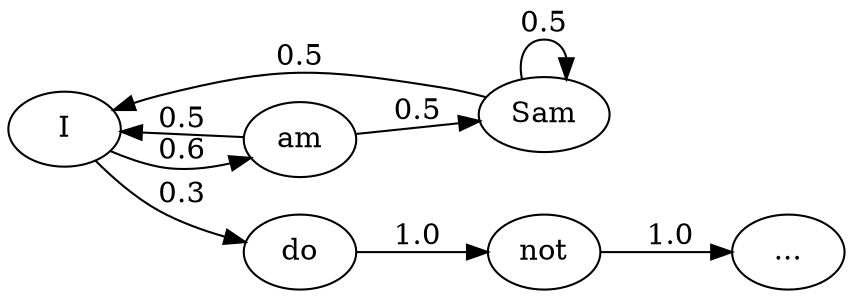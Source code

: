 digraph G {
  rankdir="LR";
  I -> am [label="0.6"];
  am -> Sam [label="0.5"];
  Sam -> I [label="0.5"];
  Sam -> Sam [label="0.5"];
  am -> I [label="0.5"];
  I -> do [label="0.3"];
  do -> "not" [label="1.0"];
  not -> "..." [label="1.0"];
}
